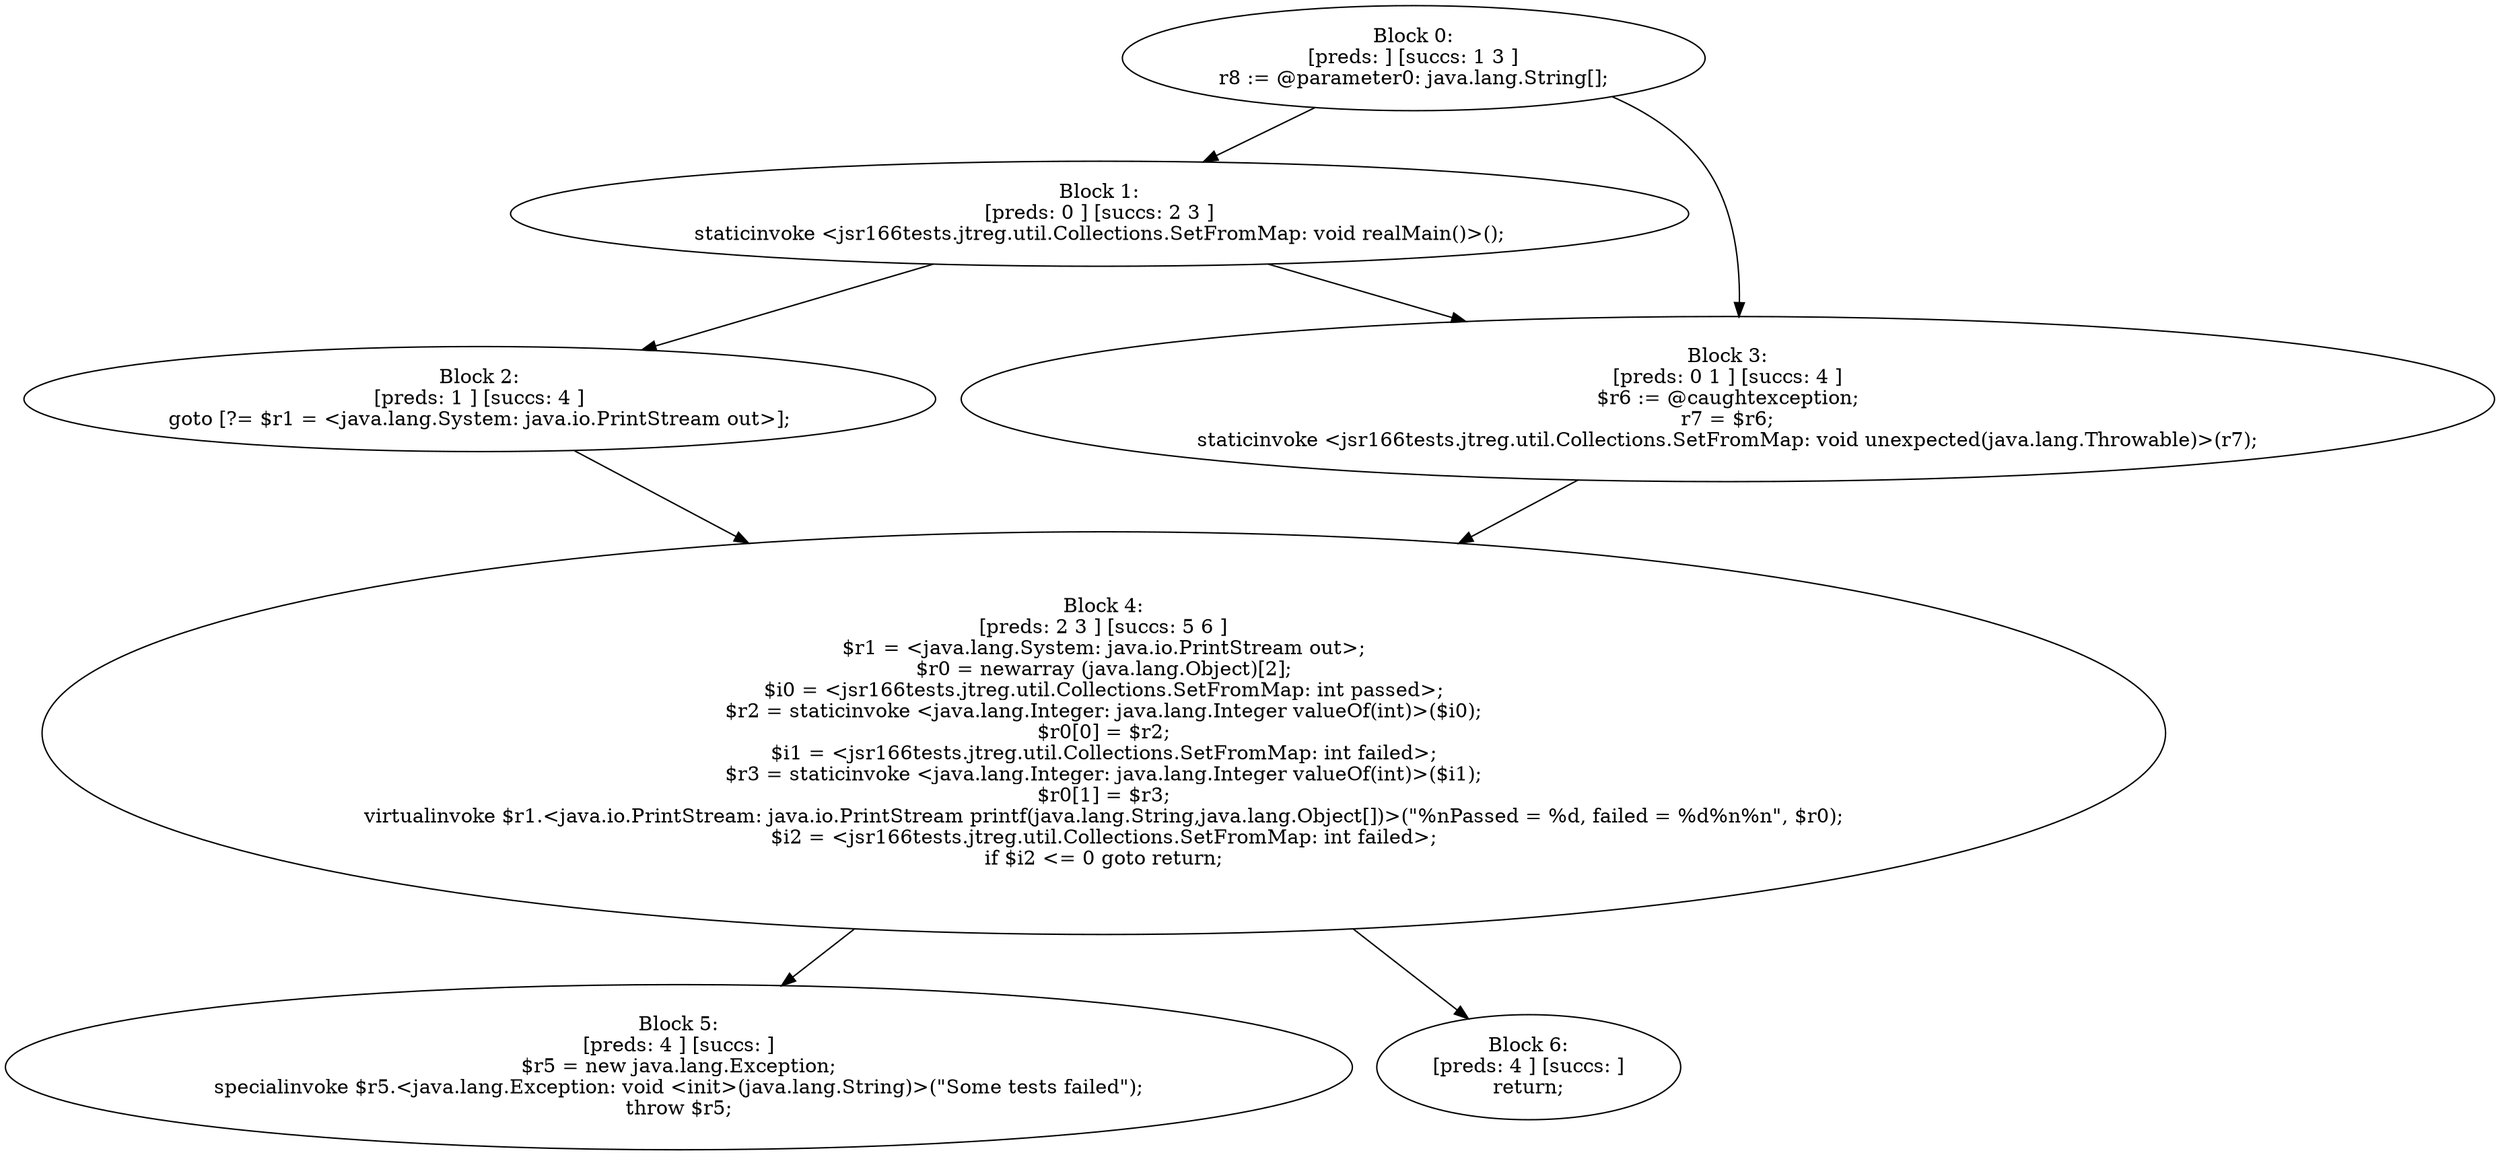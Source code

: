 digraph "unitGraph" {
    "Block 0:
[preds: ] [succs: 1 3 ]
r8 := @parameter0: java.lang.String[];
"
    "Block 1:
[preds: 0 ] [succs: 2 3 ]
staticinvoke <jsr166tests.jtreg.util.Collections.SetFromMap: void realMain()>();
"
    "Block 2:
[preds: 1 ] [succs: 4 ]
goto [?= $r1 = <java.lang.System: java.io.PrintStream out>];
"
    "Block 3:
[preds: 0 1 ] [succs: 4 ]
$r6 := @caughtexception;
r7 = $r6;
staticinvoke <jsr166tests.jtreg.util.Collections.SetFromMap: void unexpected(java.lang.Throwable)>(r7);
"
    "Block 4:
[preds: 2 3 ] [succs: 5 6 ]
$r1 = <java.lang.System: java.io.PrintStream out>;
$r0 = newarray (java.lang.Object)[2];
$i0 = <jsr166tests.jtreg.util.Collections.SetFromMap: int passed>;
$r2 = staticinvoke <java.lang.Integer: java.lang.Integer valueOf(int)>($i0);
$r0[0] = $r2;
$i1 = <jsr166tests.jtreg.util.Collections.SetFromMap: int failed>;
$r3 = staticinvoke <java.lang.Integer: java.lang.Integer valueOf(int)>($i1);
$r0[1] = $r3;
virtualinvoke $r1.<java.io.PrintStream: java.io.PrintStream printf(java.lang.String,java.lang.Object[])>(\"%nPassed = %d, failed = %d%n%n\", $r0);
$i2 = <jsr166tests.jtreg.util.Collections.SetFromMap: int failed>;
if $i2 <= 0 goto return;
"
    "Block 5:
[preds: 4 ] [succs: ]
$r5 = new java.lang.Exception;
specialinvoke $r5.<java.lang.Exception: void <init>(java.lang.String)>(\"Some tests failed\");
throw $r5;
"
    "Block 6:
[preds: 4 ] [succs: ]
return;
"
    "Block 0:
[preds: ] [succs: 1 3 ]
r8 := @parameter0: java.lang.String[];
"->"Block 1:
[preds: 0 ] [succs: 2 3 ]
staticinvoke <jsr166tests.jtreg.util.Collections.SetFromMap: void realMain()>();
";
    "Block 0:
[preds: ] [succs: 1 3 ]
r8 := @parameter0: java.lang.String[];
"->"Block 3:
[preds: 0 1 ] [succs: 4 ]
$r6 := @caughtexception;
r7 = $r6;
staticinvoke <jsr166tests.jtreg.util.Collections.SetFromMap: void unexpected(java.lang.Throwable)>(r7);
";
    "Block 1:
[preds: 0 ] [succs: 2 3 ]
staticinvoke <jsr166tests.jtreg.util.Collections.SetFromMap: void realMain()>();
"->"Block 2:
[preds: 1 ] [succs: 4 ]
goto [?= $r1 = <java.lang.System: java.io.PrintStream out>];
";
    "Block 1:
[preds: 0 ] [succs: 2 3 ]
staticinvoke <jsr166tests.jtreg.util.Collections.SetFromMap: void realMain()>();
"->"Block 3:
[preds: 0 1 ] [succs: 4 ]
$r6 := @caughtexception;
r7 = $r6;
staticinvoke <jsr166tests.jtreg.util.Collections.SetFromMap: void unexpected(java.lang.Throwable)>(r7);
";
    "Block 2:
[preds: 1 ] [succs: 4 ]
goto [?= $r1 = <java.lang.System: java.io.PrintStream out>];
"->"Block 4:
[preds: 2 3 ] [succs: 5 6 ]
$r1 = <java.lang.System: java.io.PrintStream out>;
$r0 = newarray (java.lang.Object)[2];
$i0 = <jsr166tests.jtreg.util.Collections.SetFromMap: int passed>;
$r2 = staticinvoke <java.lang.Integer: java.lang.Integer valueOf(int)>($i0);
$r0[0] = $r2;
$i1 = <jsr166tests.jtreg.util.Collections.SetFromMap: int failed>;
$r3 = staticinvoke <java.lang.Integer: java.lang.Integer valueOf(int)>($i1);
$r0[1] = $r3;
virtualinvoke $r1.<java.io.PrintStream: java.io.PrintStream printf(java.lang.String,java.lang.Object[])>(\"%nPassed = %d, failed = %d%n%n\", $r0);
$i2 = <jsr166tests.jtreg.util.Collections.SetFromMap: int failed>;
if $i2 <= 0 goto return;
";
    "Block 3:
[preds: 0 1 ] [succs: 4 ]
$r6 := @caughtexception;
r7 = $r6;
staticinvoke <jsr166tests.jtreg.util.Collections.SetFromMap: void unexpected(java.lang.Throwable)>(r7);
"->"Block 4:
[preds: 2 3 ] [succs: 5 6 ]
$r1 = <java.lang.System: java.io.PrintStream out>;
$r0 = newarray (java.lang.Object)[2];
$i0 = <jsr166tests.jtreg.util.Collections.SetFromMap: int passed>;
$r2 = staticinvoke <java.lang.Integer: java.lang.Integer valueOf(int)>($i0);
$r0[0] = $r2;
$i1 = <jsr166tests.jtreg.util.Collections.SetFromMap: int failed>;
$r3 = staticinvoke <java.lang.Integer: java.lang.Integer valueOf(int)>($i1);
$r0[1] = $r3;
virtualinvoke $r1.<java.io.PrintStream: java.io.PrintStream printf(java.lang.String,java.lang.Object[])>(\"%nPassed = %d, failed = %d%n%n\", $r0);
$i2 = <jsr166tests.jtreg.util.Collections.SetFromMap: int failed>;
if $i2 <= 0 goto return;
";
    "Block 4:
[preds: 2 3 ] [succs: 5 6 ]
$r1 = <java.lang.System: java.io.PrintStream out>;
$r0 = newarray (java.lang.Object)[2];
$i0 = <jsr166tests.jtreg.util.Collections.SetFromMap: int passed>;
$r2 = staticinvoke <java.lang.Integer: java.lang.Integer valueOf(int)>($i0);
$r0[0] = $r2;
$i1 = <jsr166tests.jtreg.util.Collections.SetFromMap: int failed>;
$r3 = staticinvoke <java.lang.Integer: java.lang.Integer valueOf(int)>($i1);
$r0[1] = $r3;
virtualinvoke $r1.<java.io.PrintStream: java.io.PrintStream printf(java.lang.String,java.lang.Object[])>(\"%nPassed = %d, failed = %d%n%n\", $r0);
$i2 = <jsr166tests.jtreg.util.Collections.SetFromMap: int failed>;
if $i2 <= 0 goto return;
"->"Block 5:
[preds: 4 ] [succs: ]
$r5 = new java.lang.Exception;
specialinvoke $r5.<java.lang.Exception: void <init>(java.lang.String)>(\"Some tests failed\");
throw $r5;
";
    "Block 4:
[preds: 2 3 ] [succs: 5 6 ]
$r1 = <java.lang.System: java.io.PrintStream out>;
$r0 = newarray (java.lang.Object)[2];
$i0 = <jsr166tests.jtreg.util.Collections.SetFromMap: int passed>;
$r2 = staticinvoke <java.lang.Integer: java.lang.Integer valueOf(int)>($i0);
$r0[0] = $r2;
$i1 = <jsr166tests.jtreg.util.Collections.SetFromMap: int failed>;
$r3 = staticinvoke <java.lang.Integer: java.lang.Integer valueOf(int)>($i1);
$r0[1] = $r3;
virtualinvoke $r1.<java.io.PrintStream: java.io.PrintStream printf(java.lang.String,java.lang.Object[])>(\"%nPassed = %d, failed = %d%n%n\", $r0);
$i2 = <jsr166tests.jtreg.util.Collections.SetFromMap: int failed>;
if $i2 <= 0 goto return;
"->"Block 6:
[preds: 4 ] [succs: ]
return;
";
}
